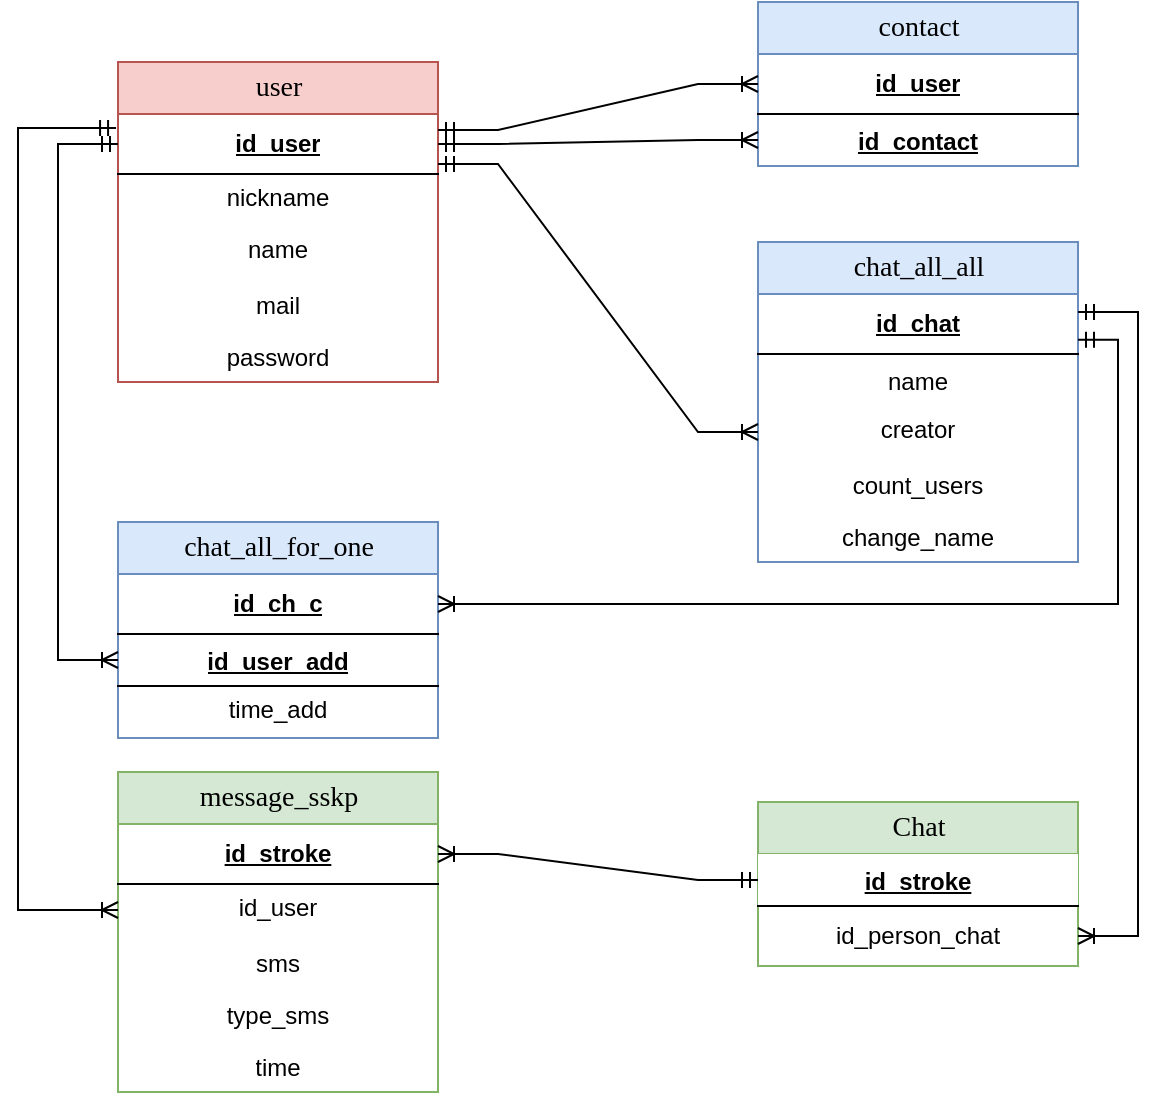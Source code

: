 <mxfile version="24.4.1" type="device">
  <diagram name="Page-1" id="e56a1550-8fbb-45ad-956c-1786394a9013">
    <mxGraphModel dx="1114" dy="611" grid="1" gridSize="10" guides="1" tooltips="1" connect="1" arrows="1" fold="1" page="1" pageScale="1" pageWidth="1100" pageHeight="850" background="none" math="0" shadow="0">
      <root>
        <mxCell id="0" />
        <mxCell id="1" parent="0" />
        <mxCell id="2j-3eba4BbPZ_uasE9CK-6" value="chat_all_all" style="swimlane;html=1;fontStyle=0;childLayout=stackLayout;horizontal=1;startSize=26;fillColor=#dae8fc;horizontalStack=0;resizeParent=1;resizeLast=0;collapsible=1;marginBottom=0;swimlaneFillColor=#ffffff;align=center;rounded=0;shadow=0;comic=0;labelBackgroundColor=none;strokeWidth=1;fontFamily=Verdana;fontSize=14;strokeColor=#6c8ebf;" parent="1" vertex="1">
          <mxGeometry x="570" y="160" width="160" height="160" as="geometry">
            <mxRectangle x="320" y="140" width="130" height="30" as="alternateBounds" />
          </mxGeometry>
        </mxCell>
        <mxCell id="2j-3eba4BbPZ_uasE9CK-7" value="&lt;div&gt;id_chat&lt;/div&gt;" style="shape=partialRectangle;top=0;left=0;right=0;bottom=1;html=1;align=center;verticalAlign=middle;fillColor=none;spacingLeft=4;spacingRight=4;whiteSpace=wrap;overflow=hidden;rotatable=0;points=[[0,0.5],[1,0.5]];portConstraint=eastwest;dropTarget=0;fontStyle=5;" parent="2j-3eba4BbPZ_uasE9CK-6" vertex="1">
          <mxGeometry y="26" width="160" height="30" as="geometry" />
        </mxCell>
        <mxCell id="2j-3eba4BbPZ_uasE9CK-11" value="name" style="shape=partialRectangle;top=0;left=0;right=0;bottom=0;html=1;align=center;verticalAlign=top;spacingLeft=4;spacingRight=4;whiteSpace=wrap;overflow=hidden;rotatable=0;points=[[0,0.5],[1,0.5]];portConstraint=eastwest;dropTarget=0;perimeterSpacing=0;fillColor=none;strokeColor=default;" parent="2j-3eba4BbPZ_uasE9CK-6" vertex="1">
          <mxGeometry y="56" width="160" height="26" as="geometry" />
        </mxCell>
        <mxCell id="2j-3eba4BbPZ_uasE9CK-9" value="&lt;div&gt;creator&lt;/div&gt;" style="shape=partialRectangle;top=0;left=0;right=0;bottom=1;html=1;align=center;verticalAlign=top;fillColor=none;spacingLeft=4;spacingRight=4;whiteSpace=wrap;overflow=hidden;rotatable=0;points=[[0,0.5],[1,0.5]];portConstraint=eastwest;dropTarget=0;spacing=0;strokeColor=none;" parent="2j-3eba4BbPZ_uasE9CK-6" vertex="1">
          <mxGeometry y="82" width="160" height="26" as="geometry" />
        </mxCell>
        <mxCell id="tBs8Bt6HdUTZihkZWCNX-1" value="count_users" style="shape=partialRectangle;top=0;left=0;right=0;bottom=1;html=1;align=center;verticalAlign=top;fillColor=none;spacingLeft=4;spacingRight=4;whiteSpace=wrap;overflow=hidden;rotatable=0;points=[[0,0.5],[1,0.5]];portConstraint=eastwest;dropTarget=0;strokeColor=none;" vertex="1" parent="2j-3eba4BbPZ_uasE9CK-6">
          <mxGeometry y="108" width="160" height="26" as="geometry" />
        </mxCell>
        <mxCell id="2j-3eba4BbPZ_uasE9CK-10" value="change_name" style="shape=partialRectangle;top=0;left=0;right=0;bottom=1;html=1;align=center;verticalAlign=top;fillColor=none;spacingLeft=4;spacingRight=4;whiteSpace=wrap;overflow=hidden;rotatable=0;points=[[0,0.5],[1,0.5]];portConstraint=eastwest;dropTarget=0;strokeColor=none;" parent="2j-3eba4BbPZ_uasE9CK-6" vertex="1">
          <mxGeometry y="134" width="160" height="26" as="geometry" />
        </mxCell>
        <mxCell id="2j-3eba4BbPZ_uasE9CK-16" value="contact" style="swimlane;html=1;fontStyle=0;childLayout=stackLayout;horizontal=1;startSize=26;fillColor=#dae8fc;horizontalStack=0;resizeParent=1;resizeLast=0;collapsible=1;marginBottom=0;swimlaneFillColor=#ffffff;align=center;rounded=0;shadow=0;comic=0;labelBackgroundColor=none;strokeWidth=1;fontFamily=Verdana;fontSize=14;strokeColor=#6c8ebf;" parent="1" vertex="1">
          <mxGeometry x="570" y="40" width="160" height="82" as="geometry">
            <mxRectangle x="320" y="140" width="130" height="30" as="alternateBounds" />
          </mxGeometry>
        </mxCell>
        <mxCell id="2j-3eba4BbPZ_uasE9CK-17" value="&lt;div&gt;id_user&lt;/div&gt;" style="shape=partialRectangle;top=0;left=0;right=0;bottom=1;html=1;align=center;verticalAlign=middle;fillColor=none;spacingLeft=4;spacingRight=4;whiteSpace=wrap;overflow=hidden;rotatable=0;points=[[0,0.5],[1,0.5]];portConstraint=eastwest;dropTarget=0;fontStyle=5;" parent="2j-3eba4BbPZ_uasE9CK-16" vertex="1">
          <mxGeometry y="26" width="160" height="30" as="geometry" />
        </mxCell>
        <mxCell id="2j-3eba4BbPZ_uasE9CK-19" value="&lt;div&gt;&lt;span&gt;&lt;span&gt;id_contact&lt;/span&gt;&lt;/span&gt;&lt;/div&gt;" style="shape=partialRectangle;top=0;left=0;right=0;bottom=1;html=1;align=center;verticalAlign=top;fillColor=none;spacingLeft=4;spacingRight=4;whiteSpace=wrap;overflow=hidden;rotatable=0;points=[[0,0.5],[1,0.5]];portConstraint=eastwest;dropTarget=0;fontStyle=5;fontColor=default;strokeColor=none;" parent="2j-3eba4BbPZ_uasE9CK-16" vertex="1">
          <mxGeometry y="56" width="160" height="26" as="geometry" />
        </mxCell>
        <mxCell id="bewlBs93pRS9PAjgElBZ-32" value="Chat" style="swimlane;html=1;fontStyle=0;childLayout=stackLayout;horizontal=1;startSize=26;fillColor=#d5e8d4;horizontalStack=0;resizeParent=1;resizeLast=0;collapsible=1;marginBottom=0;swimlaneFillColor=#ffffff;align=center;rounded=0;shadow=0;comic=0;labelBackgroundColor=none;strokeWidth=1;fontFamily=Verdana;fontSize=14;strokeColor=#82b366;" parent="1" vertex="1">
          <mxGeometry x="570" y="440" width="160" height="82" as="geometry">
            <mxRectangle x="320" y="140" width="130" height="30" as="alternateBounds" />
          </mxGeometry>
        </mxCell>
        <mxCell id="bewlBs93pRS9PAjgElBZ-34" value="&lt;div&gt;id_stroke&lt;/div&gt;" style="shape=partialRectangle;top=0;left=0;right=0;bottom=1;html=1;align=center;verticalAlign=top;spacingLeft=4;spacingRight=4;whiteSpace=wrap;overflow=hidden;rotatable=0;points=[[0,0.5],[1,0.5]];portConstraint=eastwest;dropTarget=0;fontStyle=5;" parent="bewlBs93pRS9PAjgElBZ-32" vertex="1">
          <mxGeometry y="26" width="160" height="26" as="geometry" />
        </mxCell>
        <mxCell id="bewlBs93pRS9PAjgElBZ-33" value="&lt;div&gt;&lt;span style=&quot;font-weight: normal;&quot;&gt;id_person_chat&lt;/span&gt;&lt;/div&gt;" style="shape=partialRectangle;top=0;left=0;right=0;bottom=0;html=1;align=center;verticalAlign=middle;fillColor=none;spacingLeft=4;spacingRight=4;whiteSpace=wrap;overflow=hidden;rotatable=0;points=[[0,0.5],[1,0.5]];portConstraint=eastwest;dropTarget=0;fontStyle=1;" parent="bewlBs93pRS9PAjgElBZ-32" vertex="1">
          <mxGeometry y="52" width="160" height="30" as="geometry" />
        </mxCell>
        <mxCell id="bewlBs93pRS9PAjgElBZ-37" value="message_sskp" style="swimlane;html=1;fontStyle=0;childLayout=stackLayout;horizontal=1;startSize=26;fillColor=#d5e8d4;horizontalStack=0;resizeParent=1;resizeLast=0;collapsible=1;marginBottom=0;swimlaneFillColor=#ffffff;align=center;rounded=0;shadow=0;comic=0;labelBackgroundColor=none;strokeWidth=1;fontFamily=Verdana;fontSize=14;strokeColor=#82b366;" parent="1" vertex="1">
          <mxGeometry x="250" y="425" width="160" height="160" as="geometry">
            <mxRectangle x="320" y="140" width="130" height="30" as="alternateBounds" />
          </mxGeometry>
        </mxCell>
        <mxCell id="bewlBs93pRS9PAjgElBZ-38" value="&lt;div&gt;id_stroke&lt;/div&gt;" style="shape=partialRectangle;top=0;left=0;right=0;bottom=1;html=1;align=center;verticalAlign=middle;fillColor=none;spacingLeft=4;spacingRight=4;whiteSpace=wrap;overflow=hidden;rotatable=0;points=[[0,0.5],[1,0.5]];portConstraint=eastwest;dropTarget=0;fontStyle=5;" parent="bewlBs93pRS9PAjgElBZ-37" vertex="1">
          <mxGeometry y="26" width="160" height="30" as="geometry" />
        </mxCell>
        <mxCell id="bewlBs93pRS9PAjgElBZ-39" value="&lt;div&gt;&lt;div&gt;id_user&lt;/div&gt;&lt;/div&gt;" style="shape=partialRectangle;top=0;left=0;right=0;bottom=1;html=1;align=center;verticalAlign=top;fillColor=none;spacingLeft=4;spacingRight=4;whiteSpace=wrap;overflow=hidden;rotatable=0;points=[[0,0.5],[1,0.5]];portConstraint=eastwest;dropTarget=0;spacing=0;strokeColor=none;" parent="bewlBs93pRS9PAjgElBZ-37" vertex="1">
          <mxGeometry y="56" width="160" height="26" as="geometry" />
        </mxCell>
        <mxCell id="bewlBs93pRS9PAjgElBZ-40" value="&lt;div&gt;sms&lt;/div&gt;" style="shape=partialRectangle;top=0;left=0;right=0;bottom=1;html=1;align=center;verticalAlign=top;fillColor=none;spacingLeft=4;spacingRight=4;whiteSpace=wrap;overflow=hidden;rotatable=0;points=[[0,0.5],[1,0.5]];portConstraint=eastwest;dropTarget=0;strokeColor=none;" parent="bewlBs93pRS9PAjgElBZ-37" vertex="1">
          <mxGeometry y="82" width="160" height="26" as="geometry" />
        </mxCell>
        <mxCell id="bewlBs93pRS9PAjgElBZ-41" value="&lt;div&gt;type_sms&lt;/div&gt;" style="shape=partialRectangle;top=0;left=0;right=0;bottom=0;html=1;align=center;verticalAlign=top;spacingLeft=4;spacingRight=4;whiteSpace=wrap;overflow=hidden;rotatable=0;points=[[0,0.5],[1,0.5]];portConstraint=eastwest;dropTarget=0;perimeterSpacing=0;fillColor=none;strokeColor=default;" parent="bewlBs93pRS9PAjgElBZ-37" vertex="1">
          <mxGeometry y="108" width="160" height="26" as="geometry" />
        </mxCell>
        <mxCell id="bewlBs93pRS9PAjgElBZ-42" value="&lt;div&gt;time&lt;/div&gt;" style="shape=partialRectangle;top=0;left=0;right=0;bottom=1;html=1;align=center;verticalAlign=top;spacingLeft=4;spacingRight=4;whiteSpace=wrap;overflow=hidden;rotatable=0;points=[[0,0.5],[1,0.5]];portConstraint=eastwest;dropTarget=0;fillColor=none;strokeColor=none;" parent="bewlBs93pRS9PAjgElBZ-37" vertex="1">
          <mxGeometry y="134" width="160" height="26" as="geometry" />
        </mxCell>
        <mxCell id="bewlBs93pRS9PAjgElBZ-56" value="user" style="swimlane;html=1;fontStyle=0;childLayout=stackLayout;horizontal=1;startSize=26;fillColor=#f8cecc;horizontalStack=0;resizeParent=1;resizeLast=0;collapsible=1;marginBottom=0;swimlaneFillColor=#ffffff;align=center;rounded=0;shadow=0;comic=0;labelBackgroundColor=none;strokeWidth=1;fontFamily=Verdana;fontSize=14;strokeColor=#b85450;" parent="1" vertex="1">
          <mxGeometry x="250" y="70" width="160" height="160" as="geometry">
            <mxRectangle x="320" y="140" width="130" height="30" as="alternateBounds" />
          </mxGeometry>
        </mxCell>
        <mxCell id="bewlBs93pRS9PAjgElBZ-57" value="&lt;div&gt;id_user&lt;/div&gt;" style="shape=partialRectangle;top=0;left=0;right=0;bottom=1;html=1;align=center;verticalAlign=middle;fillColor=none;spacingLeft=4;spacingRight=4;whiteSpace=wrap;overflow=hidden;rotatable=0;points=[[0,0.5],[1,0.5]];portConstraint=eastwest;dropTarget=0;fontStyle=5;" parent="bewlBs93pRS9PAjgElBZ-56" vertex="1">
          <mxGeometry y="26" width="160" height="30" as="geometry" />
        </mxCell>
        <mxCell id="WR7NSTM6mx1dkXXZvBNt-26" value="nickname" style="shape=partialRectangle;top=0;left=0;right=0;bottom=1;html=1;align=center;verticalAlign=top;fillColor=none;spacingLeft=4;spacingRight=4;whiteSpace=wrap;overflow=hidden;rotatable=0;points=[[0,0.5],[1,0.5]];portConstraint=eastwest;dropTarget=0;spacing=0;strokeColor=none;" parent="bewlBs93pRS9PAjgElBZ-56" vertex="1">
          <mxGeometry y="56" width="160" height="26" as="geometry" />
        </mxCell>
        <mxCell id="bewlBs93pRS9PAjgElBZ-58" value="&lt;div&gt;name&lt;/div&gt;" style="shape=partialRectangle;top=0;left=0;right=0;bottom=1;html=1;align=center;verticalAlign=top;fillColor=none;spacingLeft=4;spacingRight=4;whiteSpace=wrap;overflow=hidden;rotatable=0;points=[[0,0.5],[1,0.5]];portConstraint=eastwest;dropTarget=0;spacing=0;strokeColor=none;" parent="bewlBs93pRS9PAjgElBZ-56" vertex="1">
          <mxGeometry y="82" width="160" height="26" as="geometry" />
        </mxCell>
        <mxCell id="bewlBs93pRS9PAjgElBZ-59" value="mail" style="shape=partialRectangle;top=0;left=0;right=0;bottom=1;html=1;align=center;verticalAlign=top;fillColor=none;spacingLeft=4;spacingRight=4;whiteSpace=wrap;overflow=hidden;rotatable=0;points=[[0,0.5],[1,0.5]];portConstraint=eastwest;dropTarget=0;strokeColor=none;" parent="bewlBs93pRS9PAjgElBZ-56" vertex="1">
          <mxGeometry y="108" width="160" height="26" as="geometry" />
        </mxCell>
        <mxCell id="bewlBs93pRS9PAjgElBZ-60" value="password" style="shape=partialRectangle;top=0;left=0;right=0;bottom=0;html=1;align=center;verticalAlign=top;spacingLeft=4;spacingRight=4;whiteSpace=wrap;overflow=hidden;rotatable=0;points=[[0,0.5],[1,0.5]];portConstraint=eastwest;dropTarget=0;perimeterSpacing=0;fillColor=none;strokeColor=default;" parent="bewlBs93pRS9PAjgElBZ-56" vertex="1">
          <mxGeometry y="134" width="160" height="26" as="geometry" />
        </mxCell>
        <mxCell id="WR7NSTM6mx1dkXXZvBNt-12" value="" style="edgeStyle=entityRelationEdgeStyle;fontSize=12;html=1;endArrow=ERoneToMany;startArrow=ERmandOne;rounded=0;entryX=0;entryY=0.5;entryDx=0;entryDy=0;" parent="1" target="2j-3eba4BbPZ_uasE9CK-9" edge="1">
          <mxGeometry width="100" height="100" relative="1" as="geometry">
            <mxPoint x="410" y="121" as="sourcePoint" />
            <mxPoint x="750" y="180" as="targetPoint" />
          </mxGeometry>
        </mxCell>
        <mxCell id="bewlBs93pRS9PAjgElBZ-73" value="chat_all_for_one" style="swimlane;html=1;fontStyle=0;childLayout=stackLayout;horizontal=1;startSize=26;fillColor=#dae8fc;horizontalStack=0;resizeParent=1;resizeLast=0;collapsible=1;marginBottom=0;swimlaneFillColor=#ffffff;align=center;rounded=0;shadow=0;comic=0;labelBackgroundColor=none;strokeWidth=1;fontFamily=Verdana;fontSize=14;strokeColor=#6c8ebf;" parent="1" vertex="1">
          <mxGeometry x="250" y="300" width="160" height="108" as="geometry">
            <mxRectangle x="320" y="140" width="130" height="30" as="alternateBounds" />
          </mxGeometry>
        </mxCell>
        <mxCell id="bewlBs93pRS9PAjgElBZ-74" value="&lt;div&gt;id_ch_c&lt;/div&gt;" style="shape=partialRectangle;top=0;left=0;right=0;bottom=1;html=1;align=center;verticalAlign=middle;fillColor=none;spacingLeft=4;spacingRight=4;whiteSpace=wrap;overflow=hidden;rotatable=0;points=[[0,0.5],[1,0.5]];portConstraint=eastwest;dropTarget=0;fontStyle=5;" parent="bewlBs93pRS9PAjgElBZ-73" vertex="1">
          <mxGeometry y="26" width="160" height="30" as="geometry" />
        </mxCell>
        <mxCell id="bewlBs93pRS9PAjgElBZ-75" value="&lt;div&gt;&lt;span&gt;&lt;span&gt;id_user_add&lt;/span&gt;&lt;/span&gt;&lt;/div&gt;" style="shape=partialRectangle;top=0;left=0;right=0;bottom=1;html=1;align=center;verticalAlign=top;fillColor=none;spacingLeft=4;spacingRight=4;whiteSpace=wrap;overflow=hidden;rotatable=0;points=[[0,0.5],[1,0.5]];portConstraint=eastwest;dropTarget=0;fontStyle=5;fontColor=default;strokeColor=default;" parent="bewlBs93pRS9PAjgElBZ-73" vertex="1">
          <mxGeometry y="56" width="160" height="26" as="geometry" />
        </mxCell>
        <mxCell id="qbN0Qdm2xBffstl-wPX6-2" value="&lt;div&gt;&lt;div&gt;time_add&lt;/div&gt;&lt;/div&gt;" style="shape=partialRectangle;top=0;left=0;right=0;bottom=1;html=1;align=center;verticalAlign=top;fillColor=none;spacingLeft=4;spacingRight=4;whiteSpace=wrap;overflow=hidden;rotatable=0;points=[[0,0.5],[1,0.5]];portConstraint=eastwest;dropTarget=0;spacing=0;strokeColor=none;" parent="bewlBs93pRS9PAjgElBZ-73" vertex="1">
          <mxGeometry y="82" width="160" height="26" as="geometry" />
        </mxCell>
        <mxCell id="WR7NSTM6mx1dkXXZvBNt-17" value="" style="edgeStyle=entityRelationEdgeStyle;fontSize=12;html=1;endArrow=ERoneToMany;startArrow=ERmandOne;rounded=0;entryX=0;entryY=0.5;entryDx=0;entryDy=0;exitX=1;exitY=0.267;exitDx=0;exitDy=0;exitPerimeter=0;" parent="1" source="bewlBs93pRS9PAjgElBZ-57" target="2j-3eba4BbPZ_uasE9CK-17" edge="1">
          <mxGeometry width="100" height="100" relative="1" as="geometry">
            <mxPoint x="410" y="100" as="sourcePoint" />
            <mxPoint x="610" y="256" as="targetPoint" />
          </mxGeometry>
        </mxCell>
        <mxCell id="WR7NSTM6mx1dkXXZvBNt-18" value="" style="edgeStyle=entityRelationEdgeStyle;fontSize=12;html=1;endArrow=ERoneToMany;startArrow=ERmandOne;rounded=0;entryX=0;entryY=0.5;entryDx=0;entryDy=0;exitX=1;exitY=0.5;exitDx=0;exitDy=0;" parent="1" source="bewlBs93pRS9PAjgElBZ-57" target="2j-3eba4BbPZ_uasE9CK-19" edge="1">
          <mxGeometry width="100" height="100" relative="1" as="geometry">
            <mxPoint x="413" y="113" as="sourcePoint" />
            <mxPoint x="630" y="121" as="targetPoint" />
          </mxGeometry>
        </mxCell>
        <mxCell id="WR7NSTM6mx1dkXXZvBNt-20" value="" style="edgeStyle=elbowEdgeStyle;fontSize=12;html=1;endArrow=ERoneToMany;startArrow=ERmandOne;rounded=0;exitX=1;exitY=0.764;exitDx=0;exitDy=0;exitPerimeter=0;" parent="1" source="2j-3eba4BbPZ_uasE9CK-7" target="bewlBs93pRS9PAjgElBZ-74" edge="1">
          <mxGeometry width="100" height="100" relative="1" as="geometry">
            <mxPoint x="610" y="390" as="sourcePoint" />
            <mxPoint x="570" y="406" as="targetPoint" />
            <Array as="points">
              <mxPoint x="750" y="380" />
            </Array>
          </mxGeometry>
        </mxCell>
        <mxCell id="WR7NSTM6mx1dkXXZvBNt-21" value="" style="edgeStyle=elbowEdgeStyle;fontSize=12;html=1;endArrow=ERoneToMany;startArrow=ERmandOne;rounded=0;entryX=0;entryY=0.5;entryDx=0;entryDy=0;exitX=0;exitY=0.5;exitDx=0;exitDy=0;" parent="1" source="bewlBs93pRS9PAjgElBZ-57" target="bewlBs93pRS9PAjgElBZ-75" edge="1">
          <mxGeometry width="100" height="100" relative="1" as="geometry">
            <mxPoint x="100" y="318" as="sourcePoint" />
            <mxPoint x="260" y="240" as="targetPoint" />
            <Array as="points">
              <mxPoint x="220" y="230" />
            </Array>
          </mxGeometry>
        </mxCell>
        <mxCell id="WR7NSTM6mx1dkXXZvBNt-22" value="" style="edgeStyle=entityRelationEdgeStyle;fontSize=12;html=1;endArrow=ERoneToMany;startArrow=ERmandOne;rounded=0;exitX=0;exitY=0.5;exitDx=0;exitDy=0;entryX=1;entryY=0.5;entryDx=0;entryDy=0;" parent="1" source="bewlBs93pRS9PAjgElBZ-34" target="bewlBs93pRS9PAjgElBZ-38" edge="1">
          <mxGeometry width="100" height="100" relative="1" as="geometry">
            <mxPoint x="450" y="440" as="sourcePoint" />
            <mxPoint x="580" y="461" as="targetPoint" />
          </mxGeometry>
        </mxCell>
        <mxCell id="WR7NSTM6mx1dkXXZvBNt-24" value="" style="edgeStyle=elbowEdgeStyle;fontSize=12;html=1;endArrow=ERoneToMany;startArrow=ERmandOne;rounded=0;exitX=1;exitY=0.3;exitDx=0;exitDy=0;entryX=1;entryY=0.5;entryDx=0;entryDy=0;exitPerimeter=0;" parent="1" source="2j-3eba4BbPZ_uasE9CK-7" target="bewlBs93pRS9PAjgElBZ-33" edge="1">
          <mxGeometry width="100" height="100" relative="1" as="geometry">
            <mxPoint x="940" y="418" as="sourcePoint" />
            <mxPoint x="850" y="346" as="targetPoint" />
            <Array as="points">
              <mxPoint x="760" y="360" />
            </Array>
          </mxGeometry>
        </mxCell>
        <mxCell id="WR7NSTM6mx1dkXXZvBNt-25" value="" style="edgeStyle=elbowEdgeStyle;fontSize=12;html=1;endArrow=ERoneToMany;startArrow=ERmandOne;rounded=0;entryX=0;entryY=0.5;entryDx=0;entryDy=0;exitX=-0.006;exitY=0.233;exitDx=0;exitDy=0;exitPerimeter=0;" parent="1" source="bewlBs93pRS9PAjgElBZ-57" target="bewlBs93pRS9PAjgElBZ-39" edge="1">
          <mxGeometry width="100" height="100" relative="1" as="geometry">
            <mxPoint x="220" y="110" as="sourcePoint" />
            <mxPoint x="230" y="358" as="targetPoint" />
            <Array as="points">
              <mxPoint x="200" y="229" />
            </Array>
          </mxGeometry>
        </mxCell>
      </root>
    </mxGraphModel>
  </diagram>
</mxfile>
